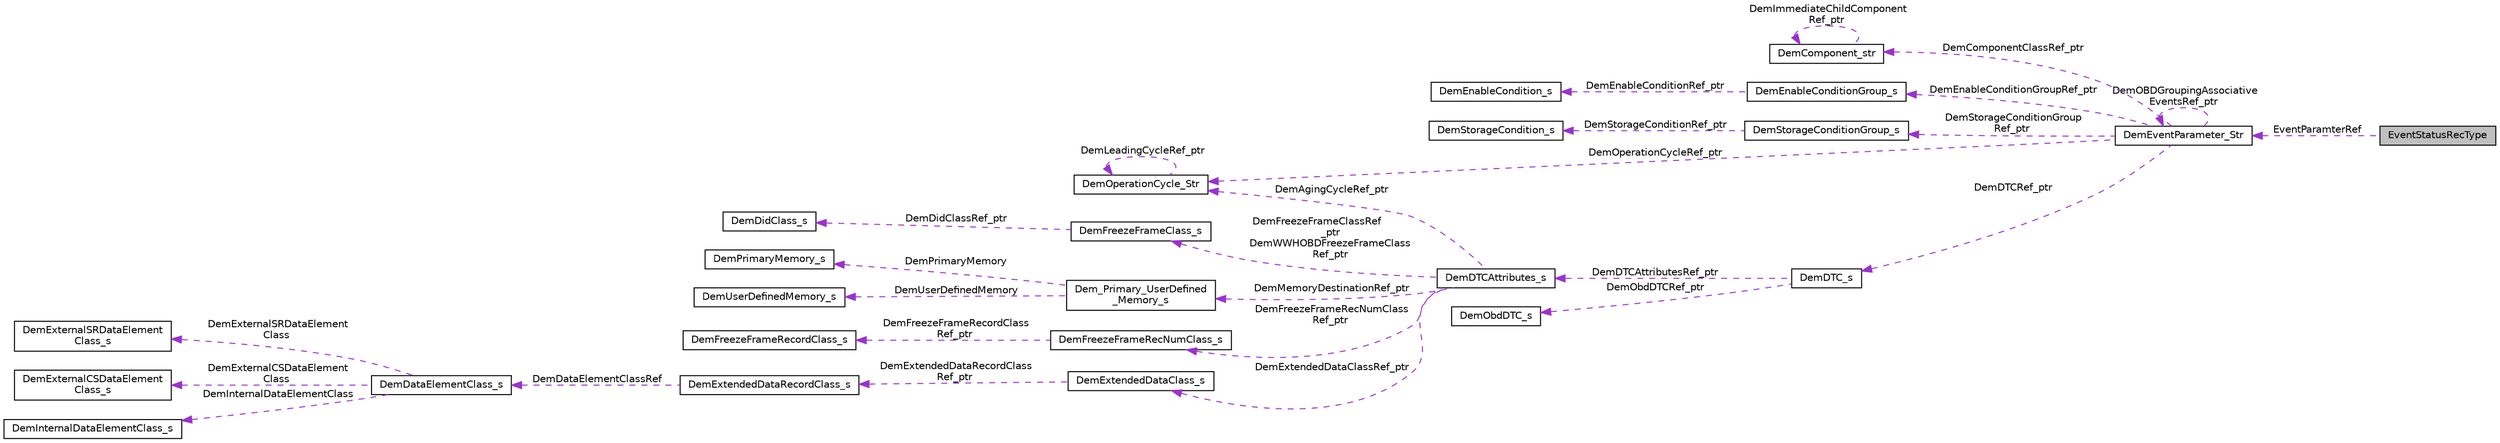 digraph "EventStatusRecType"
{
 // LATEX_PDF_SIZE
  edge [fontname="Helvetica",fontsize="10",labelfontname="Helvetica",labelfontsize="10"];
  node [fontname="Helvetica",fontsize="10",shape=record];
  rankdir="LR";
  Node1 [label="EventStatusRecType",height=0.2,width=0.4,color="black", fillcolor="grey75", style="filled", fontcolor="black",tooltip=" "];
  Node2 -> Node1 [dir="back",color="darkorchid3",fontsize="10",style="dashed",label=" EventParamterRef" ,fontname="Helvetica"];
  Node2 [label="DemEventParameter_Str",height=0.2,width=0.4,color="black", fillcolor="white", style="filled",URL="$struct_dem_event_parameter___str.html",tooltip=" "];
  Node2 -> Node2 [dir="back",color="darkorchid3",fontsize="10",style="dashed",label=" DemOBDGroupingAssociative\lEventsRef_ptr" ,fontname="Helvetica"];
  Node3 -> Node2 [dir="back",color="darkorchid3",fontsize="10",style="dashed",label=" DemComponentClassRef_ptr" ,fontname="Helvetica"];
  Node3 [label="DemComponent_str",height=0.2,width=0.4,color="black", fillcolor="white", style="filled",URL="$struct_dem_component__str.html",tooltip=" "];
  Node3 -> Node3 [dir="back",color="darkorchid3",fontsize="10",style="dashed",label=" DemImmediateChildComponent\lRef_ptr" ,fontname="Helvetica"];
  Node4 -> Node2 [dir="back",color="darkorchid3",fontsize="10",style="dashed",label=" DemEnableConditionGroupRef_ptr" ,fontname="Helvetica"];
  Node4 [label="DemEnableConditionGroup_s",height=0.2,width=0.4,color="black", fillcolor="white", style="filled",URL="$struct_dem_enable_condition_group__s.html",tooltip=" "];
  Node5 -> Node4 [dir="back",color="darkorchid3",fontsize="10",style="dashed",label=" DemEnableConditionRef_ptr" ,fontname="Helvetica"];
  Node5 [label="DemEnableCondition_s",height=0.2,width=0.4,color="black", fillcolor="white", style="filled",URL="$struct_dem_enable_condition__s.html",tooltip=" "];
  Node6 -> Node2 [dir="back",color="darkorchid3",fontsize="10",style="dashed",label=" DemStorageConditionGroup\lRef_ptr" ,fontname="Helvetica"];
  Node6 [label="DemStorageConditionGroup_s",height=0.2,width=0.4,color="black", fillcolor="white", style="filled",URL="$struct_dem_storage_condition_group__s.html",tooltip=" "];
  Node7 -> Node6 [dir="back",color="darkorchid3",fontsize="10",style="dashed",label=" DemStorageConditionRef_ptr" ,fontname="Helvetica"];
  Node7 [label="DemStorageCondition_s",height=0.2,width=0.4,color="black", fillcolor="white", style="filled",URL="$struct_dem_storage_condition__s.html",tooltip=" "];
  Node8 -> Node2 [dir="back",color="darkorchid3",fontsize="10",style="dashed",label=" DemOperationCycleRef_ptr" ,fontname="Helvetica"];
  Node8 [label="DemOperationCycle_Str",height=0.2,width=0.4,color="black", fillcolor="white", style="filled",URL="$struct_dem_operation_cycle___str.html",tooltip=" "];
  Node8 -> Node8 [dir="back",color="darkorchid3",fontsize="10",style="dashed",label=" DemLeadingCycleRef_ptr" ,fontname="Helvetica"];
  Node9 -> Node2 [dir="back",color="darkorchid3",fontsize="10",style="dashed",label=" DemDTCRef_ptr" ,fontname="Helvetica"];
  Node9 [label="DemDTC_s",height=0.2,width=0.4,color="black", fillcolor="white", style="filled",URL="$struct_dem_d_t_c__s.html",tooltip=" "];
  Node10 -> Node9 [dir="back",color="darkorchid3",fontsize="10",style="dashed",label=" DemObdDTCRef_ptr" ,fontname="Helvetica"];
  Node10 [label="DemObdDTC_s",height=0.2,width=0.4,color="black", fillcolor="white", style="filled",URL="$struct_dem_obd_d_t_c__s.html",tooltip=" "];
  Node11 -> Node9 [dir="back",color="darkorchid3",fontsize="10",style="dashed",label=" DemDTCAttributesRef_ptr" ,fontname="Helvetica"];
  Node11 [label="DemDTCAttributes_s",height=0.2,width=0.4,color="black", fillcolor="white", style="filled",URL="$struct_dem_d_t_c_attributes__s.html",tooltip=" "];
  Node12 -> Node11 [dir="back",color="darkorchid3",fontsize="10",style="dashed",label=" DemFreezeFrameClassRef\l_ptr\nDemWWHOBDFreezeFrameClass\lRef_ptr" ,fontname="Helvetica"];
  Node12 [label="DemFreezeFrameClass_s",height=0.2,width=0.4,color="black", fillcolor="white", style="filled",URL="$struct_dem_freeze_frame_class__s.html",tooltip=" "];
  Node13 -> Node12 [dir="back",color="darkorchid3",fontsize="10",style="dashed",label=" DemDidClassRef_ptr" ,fontname="Helvetica"];
  Node13 [label="DemDidClass_s",height=0.2,width=0.4,color="black", fillcolor="white", style="filled",URL="$struct_dem_did_class__s.html",tooltip=" "];
  Node14 -> Node11 [dir="back",color="darkorchid3",fontsize="10",style="dashed",label=" DemMemoryDestinationRef_ptr" ,fontname="Helvetica"];
  Node14 [label="Dem_Primary_UserDefined\l_Memory_s",height=0.2,width=0.4,color="black", fillcolor="white", style="filled",URL="$union_dem___primary___user_defined___memory__s.html",tooltip=" "];
  Node15 -> Node14 [dir="back",color="darkorchid3",fontsize="10",style="dashed",label=" DemPrimaryMemory" ,fontname="Helvetica"];
  Node15 [label="DemPrimaryMemory_s",height=0.2,width=0.4,color="black", fillcolor="white", style="filled",URL="$struct_dem_primary_memory__s.html",tooltip=" "];
  Node16 -> Node14 [dir="back",color="darkorchid3",fontsize="10",style="dashed",label=" DemUserDefinedMemory" ,fontname="Helvetica"];
  Node16 [label="DemUserDefinedMemory_s",height=0.2,width=0.4,color="black", fillcolor="white", style="filled",URL="$struct_dem_user_defined_memory__s.html",tooltip=" "];
  Node17 -> Node11 [dir="back",color="darkorchid3",fontsize="10",style="dashed",label=" DemFreezeFrameRecNumClass\lRef_ptr" ,fontname="Helvetica"];
  Node17 [label="DemFreezeFrameRecNumClass_s",height=0.2,width=0.4,color="black", fillcolor="white", style="filled",URL="$struct_dem_freeze_frame_rec_num_class__s.html",tooltip=" "];
  Node18 -> Node17 [dir="back",color="darkorchid3",fontsize="10",style="dashed",label=" DemFreezeFrameRecordClass\lRef_ptr" ,fontname="Helvetica"];
  Node18 [label="DemFreezeFrameRecordClass_s",height=0.2,width=0.4,color="black", fillcolor="white", style="filled",URL="$struct_dem_freeze_frame_record_class__s.html",tooltip=" "];
  Node19 -> Node11 [dir="back",color="darkorchid3",fontsize="10",style="dashed",label=" DemExtendedDataClassRef_ptr" ,fontname="Helvetica"];
  Node19 [label="DemExtendedDataClass_s",height=0.2,width=0.4,color="black", fillcolor="white", style="filled",URL="$struct_dem_extended_data_class__s.html",tooltip=" "];
  Node20 -> Node19 [dir="back",color="darkorchid3",fontsize="10",style="dashed",label=" DemExtendedDataRecordClass\lRef_ptr" ,fontname="Helvetica"];
  Node20 [label="DemExtendedDataRecordClass_s",height=0.2,width=0.4,color="black", fillcolor="white", style="filled",URL="$struct_dem_extended_data_record_class__s.html",tooltip=" "];
  Node21 -> Node20 [dir="back",color="darkorchid3",fontsize="10",style="dashed",label=" DemDataElementClassRef" ,fontname="Helvetica"];
  Node21 [label="DemDataElementClass_s",height=0.2,width=0.4,color="black", fillcolor="white", style="filled",URL="$struct_dem_data_element_class__s.html",tooltip=" "];
  Node22 -> Node21 [dir="back",color="darkorchid3",fontsize="10",style="dashed",label=" DemExternalSRDataElement\lClass" ,fontname="Helvetica"];
  Node22 [label="DemExternalSRDataElement\lClass_s",height=0.2,width=0.4,color="black", fillcolor="white", style="filled",URL="$struct_dem_external_s_r_data_element_class__s.html",tooltip=" "];
  Node23 -> Node21 [dir="back",color="darkorchid3",fontsize="10",style="dashed",label=" DemExternalCSDataElement\lClass" ,fontname="Helvetica"];
  Node23 [label="DemExternalCSDataElement\lClass_s",height=0.2,width=0.4,color="black", fillcolor="white", style="filled",URL="$struct_dem_external_c_s_data_element_class__s.html",tooltip=" "];
  Node24 -> Node21 [dir="back",color="darkorchid3",fontsize="10",style="dashed",label=" DemInternalDataElementClass" ,fontname="Helvetica"];
  Node24 [label="DemInternalDataElementClass_s",height=0.2,width=0.4,color="black", fillcolor="white", style="filled",URL="$struct_dem_internal_data_element_class__s.html",tooltip=" "];
  Node8 -> Node11 [dir="back",color="darkorchid3",fontsize="10",style="dashed",label=" DemAgingCycleRef_ptr" ,fontname="Helvetica"];
}
